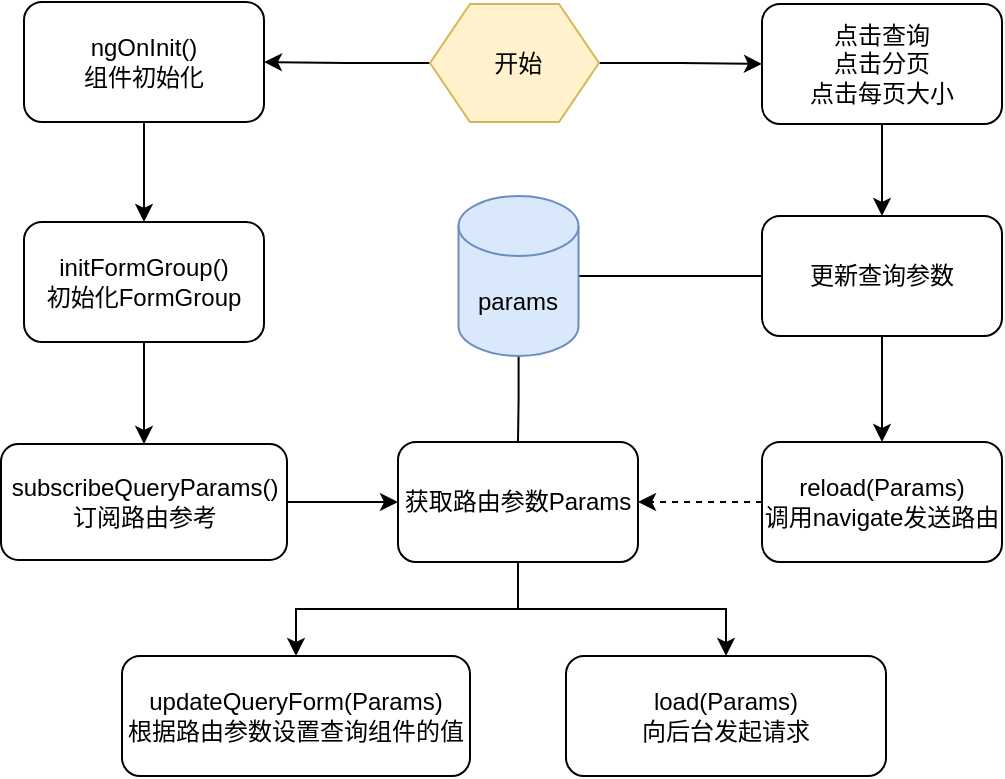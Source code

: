<mxfile version="14.5.1" type="device"><diagram id="uyUzQH4rS31cGPiBbmwp" name="Page-1"><mxGraphModel dx="1106" dy="780" grid="0" gridSize="10" guides="1" tooltips="1" connect="1" arrows="1" fold="1" page="1" pageScale="1" pageWidth="850" pageHeight="1100" math="0" shadow="0"><root><mxCell id="0"/><mxCell id="1" parent="0"/><mxCell id="mNq_AeLhWaF3TG6ILGI3-9" style="edgeStyle=orthogonalEdgeStyle;rounded=0;orthogonalLoop=1;jettySize=auto;html=1;" edge="1" parent="1" source="mNq_AeLhWaF3TG6ILGI3-1" target="mNq_AeLhWaF3TG6ILGI3-2"><mxGeometry relative="1" as="geometry"/></mxCell><mxCell id="mNq_AeLhWaF3TG6ILGI3-1" value="ngOnInit()&lt;br&gt;组件初始化" style="rounded=1;whiteSpace=wrap;html=1;" vertex="1" parent="1"><mxGeometry x="95" y="90" width="120" height="60" as="geometry"/></mxCell><mxCell id="mNq_AeLhWaF3TG6ILGI3-10" style="edgeStyle=orthogonalEdgeStyle;rounded=0;orthogonalLoop=1;jettySize=auto;html=1;" edge="1" parent="1" source="mNq_AeLhWaF3TG6ILGI3-2" target="mNq_AeLhWaF3TG6ILGI3-3"><mxGeometry relative="1" as="geometry"/></mxCell><mxCell id="mNq_AeLhWaF3TG6ILGI3-2" value="initFormGroup()&lt;br&gt;初始化FormGroup" style="rounded=1;whiteSpace=wrap;html=1;" vertex="1" parent="1"><mxGeometry x="95" y="200" width="120" height="60" as="geometry"/></mxCell><mxCell id="mNq_AeLhWaF3TG6ILGI3-48" style="edgeStyle=orthogonalEdgeStyle;rounded=0;orthogonalLoop=1;jettySize=auto;html=1;" edge="1" parent="1" source="mNq_AeLhWaF3TG6ILGI3-3" target="mNq_AeLhWaF3TG6ILGI3-47"><mxGeometry relative="1" as="geometry"/></mxCell><mxCell id="mNq_AeLhWaF3TG6ILGI3-3" value="subscribeQueryParams()&lt;br&gt;订阅路由参考" style="rounded=1;whiteSpace=wrap;html=1;" vertex="1" parent="1"><mxGeometry x="83.5" y="311" width="143" height="58" as="geometry"/></mxCell><mxCell id="mNq_AeLhWaF3TG6ILGI3-4" value="load(Params)&lt;br&gt;向后台发起请求" style="rounded=1;whiteSpace=wrap;html=1;" vertex="1" parent="1"><mxGeometry x="366" y="417" width="160" height="60" as="geometry"/></mxCell><mxCell id="mNq_AeLhWaF3TG6ILGI3-5" value="updateQueryForm(Params)&lt;br&gt;根据路由参数设置查询组件的值" style="rounded=1;whiteSpace=wrap;html=1;" vertex="1" parent="1"><mxGeometry x="144" y="417" width="174" height="60" as="geometry"/></mxCell><mxCell id="mNq_AeLhWaF3TG6ILGI3-49" style="edgeStyle=orthogonalEdgeStyle;rounded=0;orthogonalLoop=1;jettySize=auto;html=1;dashed=1;" edge="1" parent="1" source="mNq_AeLhWaF3TG6ILGI3-22" target="mNq_AeLhWaF3TG6ILGI3-47"><mxGeometry relative="1" as="geometry"/></mxCell><mxCell id="mNq_AeLhWaF3TG6ILGI3-22" value="reload(Params)&lt;br&gt;调用navigate发送路由" style="rounded=1;whiteSpace=wrap;html=1;" vertex="1" parent="1"><mxGeometry x="464" y="310" width="120" height="60" as="geometry"/></mxCell><mxCell id="mNq_AeLhWaF3TG6ILGI3-29" style="edgeStyle=orthogonalEdgeStyle;rounded=0;orthogonalLoop=1;jettySize=auto;html=1;" edge="1" parent="1" source="mNq_AeLhWaF3TG6ILGI3-24" target="mNq_AeLhWaF3TG6ILGI3-28"><mxGeometry relative="1" as="geometry"/></mxCell><mxCell id="mNq_AeLhWaF3TG6ILGI3-24" value="点击查询&lt;br&gt;点击分页&lt;br&gt;点击每页大小" style="rounded=1;whiteSpace=wrap;html=1;" vertex="1" parent="1"><mxGeometry x="464" y="91" width="120" height="60" as="geometry"/></mxCell><mxCell id="mNq_AeLhWaF3TG6ILGI3-30" style="edgeStyle=orthogonalEdgeStyle;rounded=0;orthogonalLoop=1;jettySize=auto;html=1;" edge="1" parent="1" source="mNq_AeLhWaF3TG6ILGI3-28" target="mNq_AeLhWaF3TG6ILGI3-22"><mxGeometry relative="1" as="geometry"/></mxCell><mxCell id="mNq_AeLhWaF3TG6ILGI3-28" value="更新查询参数" style="rounded=1;whiteSpace=wrap;html=1;" vertex="1" parent="1"><mxGeometry x="464" y="197" width="120" height="60" as="geometry"/></mxCell><mxCell id="mNq_AeLhWaF3TG6ILGI3-34" style="edgeStyle=orthogonalEdgeStyle;rounded=0;orthogonalLoop=1;jettySize=auto;html=1;entryX=1;entryY=0.5;entryDx=0;entryDy=0;" edge="1" parent="1" source="mNq_AeLhWaF3TG6ILGI3-33" target="mNq_AeLhWaF3TG6ILGI3-1"><mxGeometry relative="1" as="geometry"/></mxCell><mxCell id="mNq_AeLhWaF3TG6ILGI3-55" style="edgeStyle=orthogonalEdgeStyle;rounded=0;orthogonalLoop=1;jettySize=auto;html=1;entryX=0;entryY=0.5;entryDx=0;entryDy=0;endArrow=classic;endFill=1;" edge="1" parent="1" source="mNq_AeLhWaF3TG6ILGI3-33" target="mNq_AeLhWaF3TG6ILGI3-24"><mxGeometry relative="1" as="geometry"/></mxCell><mxCell id="mNq_AeLhWaF3TG6ILGI3-33" value="&amp;nbsp;开始" style="shape=hexagon;perimeter=hexagonPerimeter2;whiteSpace=wrap;html=1;fixedSize=1;fillColor=#fff2cc;strokeColor=#d6b656;" vertex="1" parent="1"><mxGeometry x="298" y="91" width="84.5" height="59" as="geometry"/></mxCell><mxCell id="mNq_AeLhWaF3TG6ILGI3-50" style="edgeStyle=orthogonalEdgeStyle;rounded=0;orthogonalLoop=1;jettySize=auto;html=1;entryX=0.5;entryY=0;entryDx=0;entryDy=0;" edge="1" parent="1" source="mNq_AeLhWaF3TG6ILGI3-47" target="mNq_AeLhWaF3TG6ILGI3-5"><mxGeometry relative="1" as="geometry"/></mxCell><mxCell id="mNq_AeLhWaF3TG6ILGI3-51" style="edgeStyle=orthogonalEdgeStyle;rounded=0;orthogonalLoop=1;jettySize=auto;html=1;" edge="1" parent="1" source="mNq_AeLhWaF3TG6ILGI3-47" target="mNq_AeLhWaF3TG6ILGI3-4"><mxGeometry relative="1" as="geometry"/></mxCell><mxCell id="mNq_AeLhWaF3TG6ILGI3-47" value="获取路由参数Params" style="rounded=1;whiteSpace=wrap;html=1;" vertex="1" parent="1"><mxGeometry x="282" y="310" width="120" height="60" as="geometry"/></mxCell><mxCell id="mNq_AeLhWaF3TG6ILGI3-53" style="edgeStyle=orthogonalEdgeStyle;rounded=0;orthogonalLoop=1;jettySize=auto;html=1;endArrow=none;endFill=0;" edge="1" parent="1" source="mNq_AeLhWaF3TG6ILGI3-52" target="mNq_AeLhWaF3TG6ILGI3-28"><mxGeometry relative="1" as="geometry"/></mxCell><mxCell id="mNq_AeLhWaF3TG6ILGI3-54" style="edgeStyle=orthogonalEdgeStyle;rounded=0;orthogonalLoop=1;jettySize=auto;html=1;entryX=0.5;entryY=0;entryDx=0;entryDy=0;endArrow=none;endFill=0;" edge="1" parent="1" source="mNq_AeLhWaF3TG6ILGI3-52" target="mNq_AeLhWaF3TG6ILGI3-47"><mxGeometry relative="1" as="geometry"/></mxCell><mxCell id="mNq_AeLhWaF3TG6ILGI3-52" value="params" style="shape=cylinder3;whiteSpace=wrap;html=1;boundedLbl=1;backgroundOutline=1;size=15;fillColor=#dae8fc;strokeColor=#6c8ebf;" vertex="1" parent="1"><mxGeometry x="312.25" y="187" width="60" height="80" as="geometry"/></mxCell></root></mxGraphModel></diagram></mxfile>